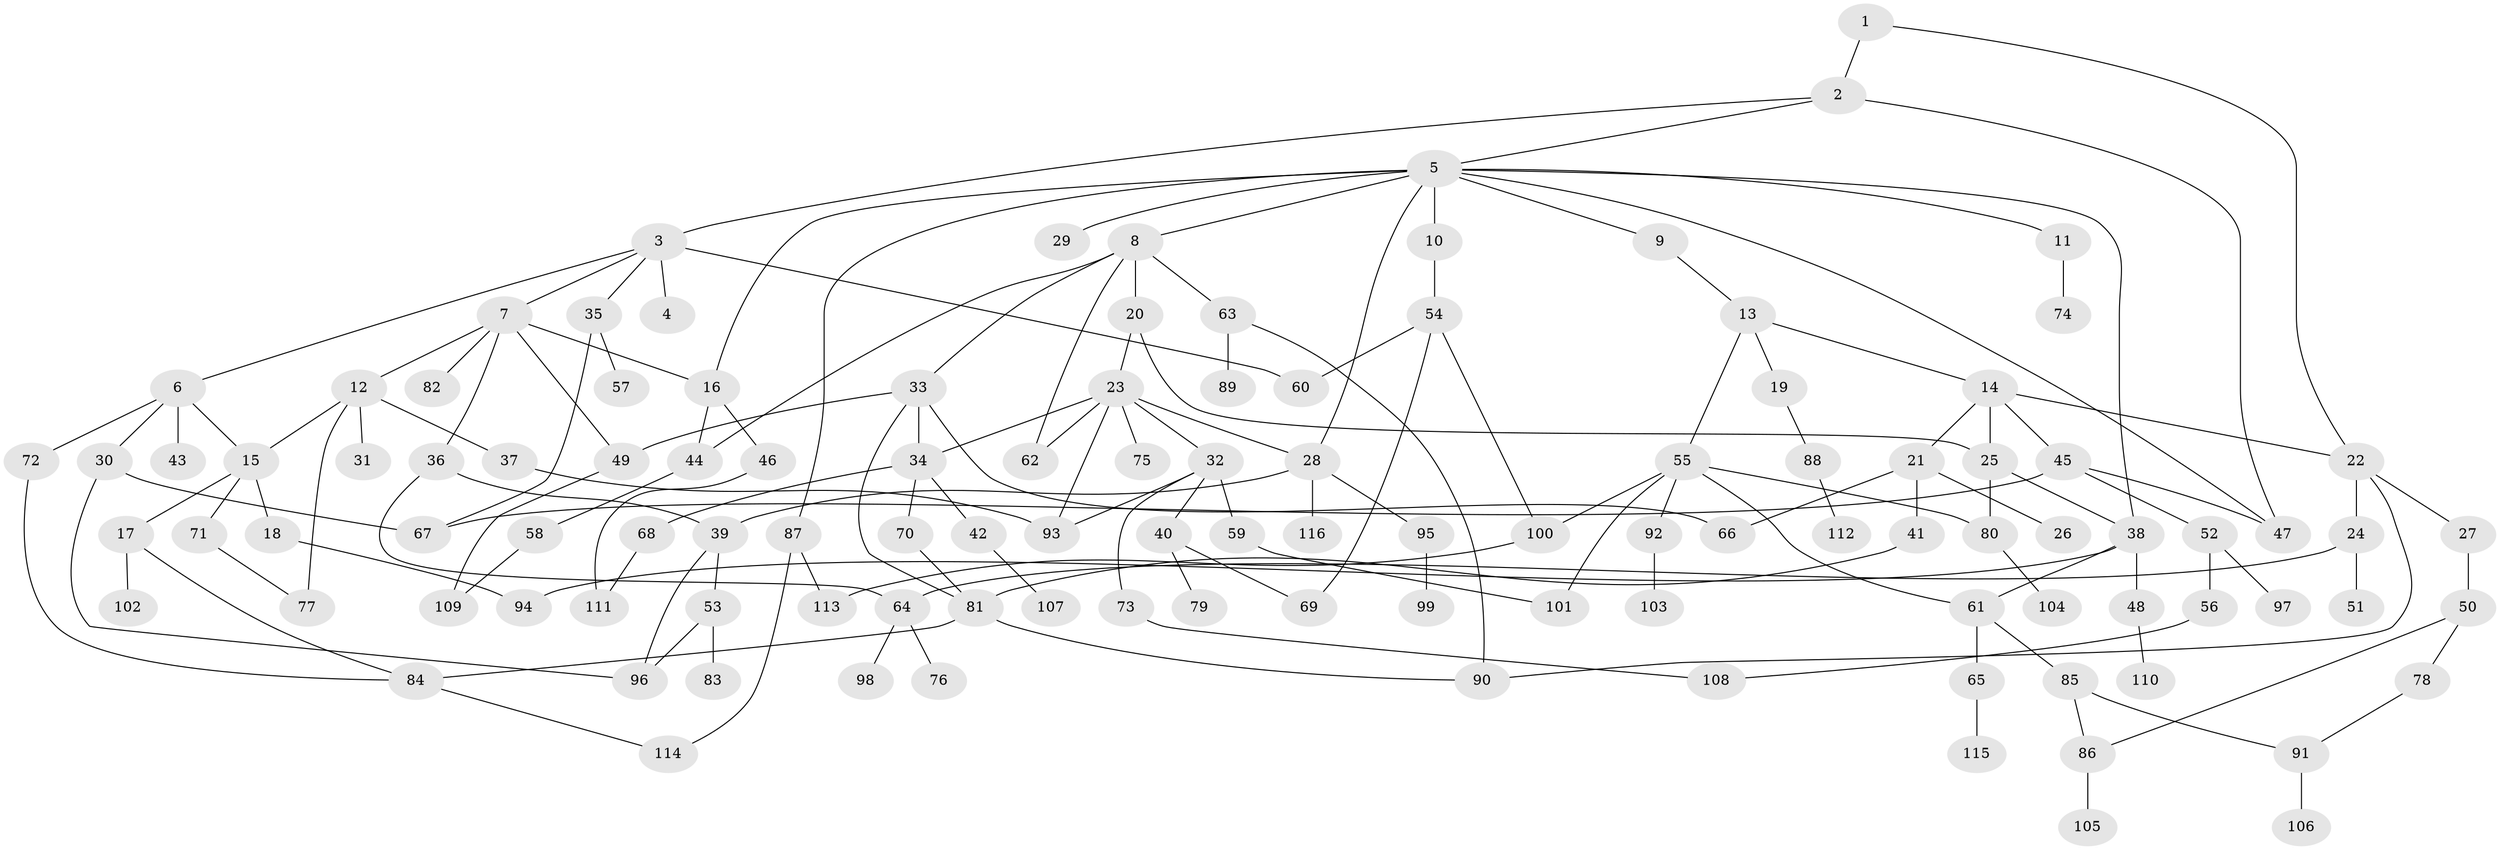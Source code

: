 // coarse degree distribution, {5: 0.1643835616438356, 3: 0.2054794520547945, 6: 0.0547945205479452, 1: 0.2328767123287671, 11: 0.0136986301369863, 2: 0.2328767123287671, 4: 0.0684931506849315, 8: 0.0136986301369863, 7: 0.0136986301369863}
// Generated by graph-tools (version 1.1) at 2025/23/03/03/25 07:23:31]
// undirected, 116 vertices, 157 edges
graph export_dot {
graph [start="1"]
  node [color=gray90,style=filled];
  1;
  2;
  3;
  4;
  5;
  6;
  7;
  8;
  9;
  10;
  11;
  12;
  13;
  14;
  15;
  16;
  17;
  18;
  19;
  20;
  21;
  22;
  23;
  24;
  25;
  26;
  27;
  28;
  29;
  30;
  31;
  32;
  33;
  34;
  35;
  36;
  37;
  38;
  39;
  40;
  41;
  42;
  43;
  44;
  45;
  46;
  47;
  48;
  49;
  50;
  51;
  52;
  53;
  54;
  55;
  56;
  57;
  58;
  59;
  60;
  61;
  62;
  63;
  64;
  65;
  66;
  67;
  68;
  69;
  70;
  71;
  72;
  73;
  74;
  75;
  76;
  77;
  78;
  79;
  80;
  81;
  82;
  83;
  84;
  85;
  86;
  87;
  88;
  89;
  90;
  91;
  92;
  93;
  94;
  95;
  96;
  97;
  98;
  99;
  100;
  101;
  102;
  103;
  104;
  105;
  106;
  107;
  108;
  109;
  110;
  111;
  112;
  113;
  114;
  115;
  116;
  1 -- 2;
  1 -- 22;
  2 -- 3;
  2 -- 5;
  2 -- 47;
  3 -- 4;
  3 -- 6;
  3 -- 7;
  3 -- 35;
  3 -- 60;
  5 -- 8;
  5 -- 9;
  5 -- 10;
  5 -- 11;
  5 -- 28;
  5 -- 29;
  5 -- 38;
  5 -- 87;
  5 -- 16;
  5 -- 47;
  6 -- 15;
  6 -- 30;
  6 -- 43;
  6 -- 72;
  7 -- 12;
  7 -- 16;
  7 -- 36;
  7 -- 49;
  7 -- 82;
  8 -- 20;
  8 -- 33;
  8 -- 44;
  8 -- 63;
  8 -- 62;
  9 -- 13;
  10 -- 54;
  11 -- 74;
  12 -- 31;
  12 -- 37;
  12 -- 77;
  12 -- 15;
  13 -- 14;
  13 -- 19;
  13 -- 55;
  14 -- 21;
  14 -- 45;
  14 -- 25;
  14 -- 22;
  15 -- 17;
  15 -- 18;
  15 -- 71;
  16 -- 46;
  16 -- 44;
  17 -- 84;
  17 -- 102;
  18 -- 94;
  19 -- 88;
  20 -- 23;
  20 -- 25;
  21 -- 26;
  21 -- 41;
  21 -- 66;
  22 -- 24;
  22 -- 27;
  22 -- 90;
  23 -- 32;
  23 -- 34;
  23 -- 62;
  23 -- 75;
  23 -- 93;
  23 -- 28;
  24 -- 51;
  24 -- 64;
  25 -- 80;
  25 -- 38;
  27 -- 50;
  28 -- 95;
  28 -- 116;
  28 -- 39;
  30 -- 67;
  30 -- 96;
  32 -- 40;
  32 -- 59;
  32 -- 73;
  32 -- 93;
  33 -- 81;
  33 -- 49;
  33 -- 34;
  33 -- 66;
  34 -- 42;
  34 -- 68;
  34 -- 70;
  35 -- 57;
  35 -- 67;
  36 -- 39;
  36 -- 64;
  37 -- 93;
  38 -- 48;
  38 -- 94;
  38 -- 61;
  39 -- 53;
  39 -- 96;
  40 -- 79;
  40 -- 69;
  41 -- 81;
  42 -- 107;
  44 -- 58;
  45 -- 47;
  45 -- 52;
  45 -- 67;
  46 -- 111;
  48 -- 110;
  49 -- 109;
  50 -- 78;
  50 -- 86;
  52 -- 56;
  52 -- 97;
  53 -- 83;
  53 -- 96;
  54 -- 69;
  54 -- 100;
  54 -- 60;
  55 -- 61;
  55 -- 92;
  55 -- 101;
  55 -- 100;
  55 -- 80;
  56 -- 108;
  58 -- 109;
  59 -- 101;
  61 -- 65;
  61 -- 85;
  63 -- 89;
  63 -- 90;
  64 -- 76;
  64 -- 98;
  65 -- 115;
  68 -- 111;
  70 -- 81;
  71 -- 77;
  72 -- 84;
  73 -- 108;
  78 -- 91;
  80 -- 104;
  81 -- 90;
  81 -- 84;
  84 -- 114;
  85 -- 91;
  85 -- 86;
  86 -- 105;
  87 -- 113;
  87 -- 114;
  88 -- 112;
  91 -- 106;
  92 -- 103;
  95 -- 99;
  100 -- 113;
}
